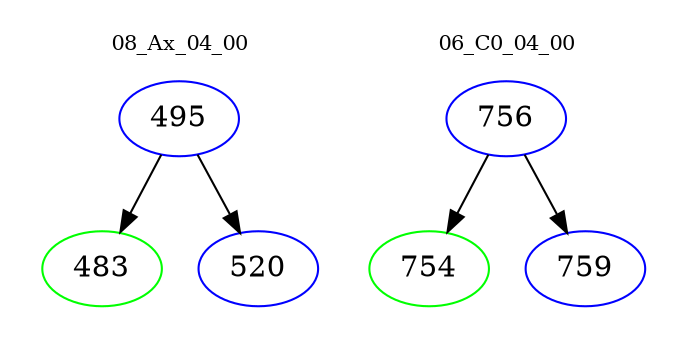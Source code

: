digraph{
subgraph cluster_0 {
color = white
label = "08_Ax_04_00";
fontsize=10;
T0_495 [label="495", color="blue"]
T0_495 -> T0_483 [color="black"]
T0_483 [label="483", color="green"]
T0_495 -> T0_520 [color="black"]
T0_520 [label="520", color="blue"]
}
subgraph cluster_1 {
color = white
label = "06_C0_04_00";
fontsize=10;
T1_756 [label="756", color="blue"]
T1_756 -> T1_754 [color="black"]
T1_754 [label="754", color="green"]
T1_756 -> T1_759 [color="black"]
T1_759 [label="759", color="blue"]
}
}
